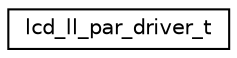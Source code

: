 digraph "Graphical Class Hierarchy"
{
 // LATEX_PDF_SIZE
  edge [fontname="Helvetica",fontsize="10",labelfontname="Helvetica",labelfontsize="10"];
  node [fontname="Helvetica",fontsize="10",shape=record];
  rankdir="LR";
  Node0 [label="lcd_ll_par_driver_t",height=0.2,width=0.4,color="black", fillcolor="white", style="filled",URL="$structlcd__ll__par__driver__t.html",tooltip="Low-level MCU 8080 8-/16-bit parallel interface driver."];
}
